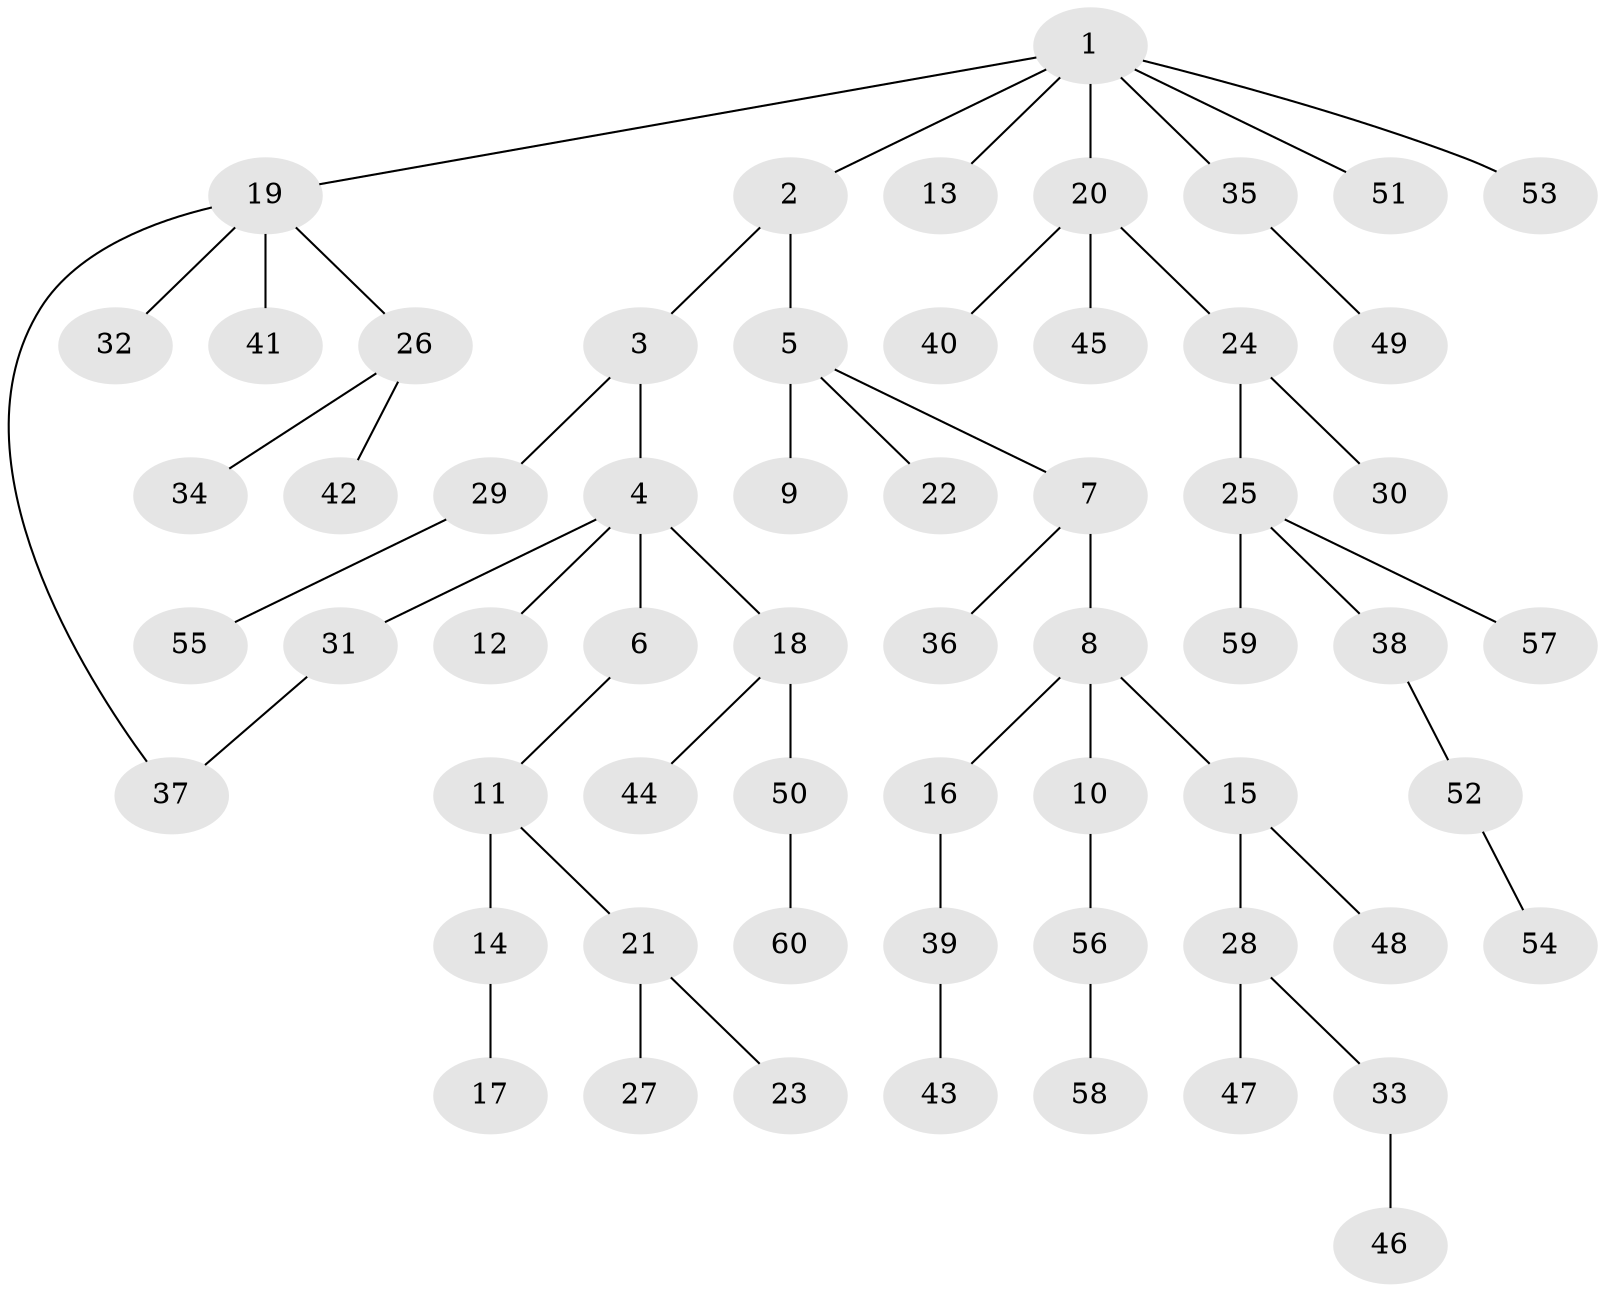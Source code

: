 // coarse degree distribution, {8: 0.025, 3: 0.05, 6: 0.025, 5: 0.025, 2: 0.2, 4: 0.1, 1: 0.575}
// Generated by graph-tools (version 1.1) at 2025/23/03/03/25 07:23:30]
// undirected, 60 vertices, 60 edges
graph export_dot {
graph [start="1"]
  node [color=gray90,style=filled];
  1;
  2;
  3;
  4;
  5;
  6;
  7;
  8;
  9;
  10;
  11;
  12;
  13;
  14;
  15;
  16;
  17;
  18;
  19;
  20;
  21;
  22;
  23;
  24;
  25;
  26;
  27;
  28;
  29;
  30;
  31;
  32;
  33;
  34;
  35;
  36;
  37;
  38;
  39;
  40;
  41;
  42;
  43;
  44;
  45;
  46;
  47;
  48;
  49;
  50;
  51;
  52;
  53;
  54;
  55;
  56;
  57;
  58;
  59;
  60;
  1 -- 2;
  1 -- 13;
  1 -- 19;
  1 -- 20;
  1 -- 35;
  1 -- 51;
  1 -- 53;
  2 -- 3;
  2 -- 5;
  3 -- 4;
  3 -- 29;
  4 -- 6;
  4 -- 12;
  4 -- 18;
  4 -- 31;
  5 -- 7;
  5 -- 9;
  5 -- 22;
  6 -- 11;
  7 -- 8;
  7 -- 36;
  8 -- 10;
  8 -- 15;
  8 -- 16;
  10 -- 56;
  11 -- 14;
  11 -- 21;
  14 -- 17;
  15 -- 28;
  15 -- 48;
  16 -- 39;
  18 -- 44;
  18 -- 50;
  19 -- 26;
  19 -- 32;
  19 -- 41;
  19 -- 37;
  20 -- 24;
  20 -- 40;
  20 -- 45;
  21 -- 23;
  21 -- 27;
  24 -- 25;
  24 -- 30;
  25 -- 38;
  25 -- 57;
  25 -- 59;
  26 -- 34;
  26 -- 42;
  28 -- 33;
  28 -- 47;
  29 -- 55;
  31 -- 37;
  33 -- 46;
  35 -- 49;
  38 -- 52;
  39 -- 43;
  50 -- 60;
  52 -- 54;
  56 -- 58;
}
